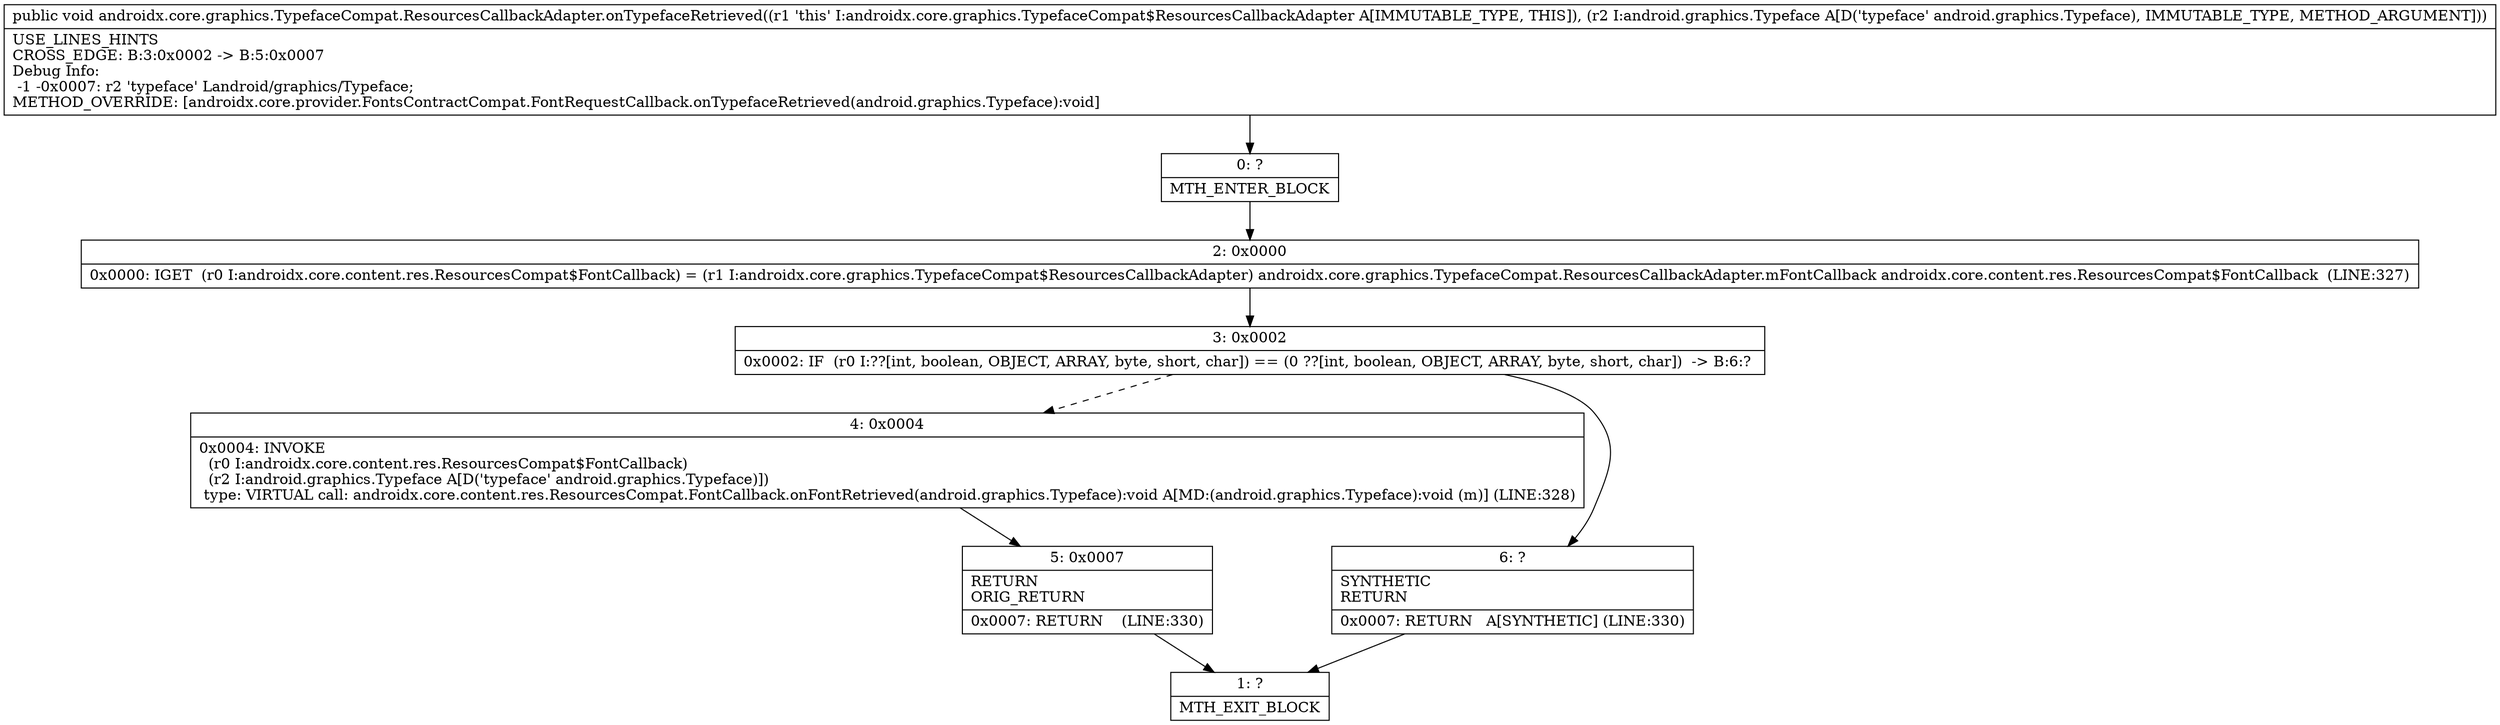 digraph "CFG forandroidx.core.graphics.TypefaceCompat.ResourcesCallbackAdapter.onTypefaceRetrieved(Landroid\/graphics\/Typeface;)V" {
Node_0 [shape=record,label="{0\:\ ?|MTH_ENTER_BLOCK\l}"];
Node_2 [shape=record,label="{2\:\ 0x0000|0x0000: IGET  (r0 I:androidx.core.content.res.ResourcesCompat$FontCallback) = (r1 I:androidx.core.graphics.TypefaceCompat$ResourcesCallbackAdapter) androidx.core.graphics.TypefaceCompat.ResourcesCallbackAdapter.mFontCallback androidx.core.content.res.ResourcesCompat$FontCallback  (LINE:327)\l}"];
Node_3 [shape=record,label="{3\:\ 0x0002|0x0002: IF  (r0 I:??[int, boolean, OBJECT, ARRAY, byte, short, char]) == (0 ??[int, boolean, OBJECT, ARRAY, byte, short, char])  \-\> B:6:? \l}"];
Node_4 [shape=record,label="{4\:\ 0x0004|0x0004: INVOKE  \l  (r0 I:androidx.core.content.res.ResourcesCompat$FontCallback)\l  (r2 I:android.graphics.Typeface A[D('typeface' android.graphics.Typeface)])\l type: VIRTUAL call: androidx.core.content.res.ResourcesCompat.FontCallback.onFontRetrieved(android.graphics.Typeface):void A[MD:(android.graphics.Typeface):void (m)] (LINE:328)\l}"];
Node_5 [shape=record,label="{5\:\ 0x0007|RETURN\lORIG_RETURN\l|0x0007: RETURN    (LINE:330)\l}"];
Node_1 [shape=record,label="{1\:\ ?|MTH_EXIT_BLOCK\l}"];
Node_6 [shape=record,label="{6\:\ ?|SYNTHETIC\lRETURN\l|0x0007: RETURN   A[SYNTHETIC] (LINE:330)\l}"];
MethodNode[shape=record,label="{public void androidx.core.graphics.TypefaceCompat.ResourcesCallbackAdapter.onTypefaceRetrieved((r1 'this' I:androidx.core.graphics.TypefaceCompat$ResourcesCallbackAdapter A[IMMUTABLE_TYPE, THIS]), (r2 I:android.graphics.Typeface A[D('typeface' android.graphics.Typeface), IMMUTABLE_TYPE, METHOD_ARGUMENT]))  | USE_LINES_HINTS\lCROSS_EDGE: B:3:0x0002 \-\> B:5:0x0007\lDebug Info:\l  \-1 \-0x0007: r2 'typeface' Landroid\/graphics\/Typeface;\lMETHOD_OVERRIDE: [androidx.core.provider.FontsContractCompat.FontRequestCallback.onTypefaceRetrieved(android.graphics.Typeface):void]\l}"];
MethodNode -> Node_0;Node_0 -> Node_2;
Node_2 -> Node_3;
Node_3 -> Node_4[style=dashed];
Node_3 -> Node_6;
Node_4 -> Node_5;
Node_5 -> Node_1;
Node_6 -> Node_1;
}

